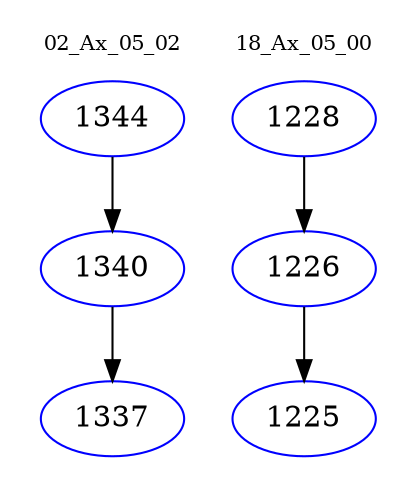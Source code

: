 digraph{
subgraph cluster_0 {
color = white
label = "02_Ax_05_02";
fontsize=10;
T0_1344 [label="1344", color="blue"]
T0_1344 -> T0_1340 [color="black"]
T0_1340 [label="1340", color="blue"]
T0_1340 -> T0_1337 [color="black"]
T0_1337 [label="1337", color="blue"]
}
subgraph cluster_1 {
color = white
label = "18_Ax_05_00";
fontsize=10;
T1_1228 [label="1228", color="blue"]
T1_1228 -> T1_1226 [color="black"]
T1_1226 [label="1226", color="blue"]
T1_1226 -> T1_1225 [color="black"]
T1_1225 [label="1225", color="blue"]
}
}
